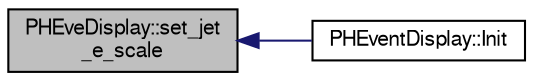 digraph "PHEveDisplay::set_jet_e_scale"
{
  bgcolor="transparent";
  edge [fontname="FreeSans",fontsize="10",labelfontname="FreeSans",labelfontsize="10"];
  node [fontname="FreeSans",fontsize="10",shape=record];
  rankdir="LR";
  Node1 [label="PHEveDisplay::set_jet\l_e_scale",height=0.2,width=0.4,color="black", fillcolor="grey75", style="filled" fontcolor="black"];
  Node1 -> Node2 [dir="back",color="midnightblue",fontsize="10",style="solid",fontname="FreeSans"];
  Node2 [label="PHEventDisplay::Init",height=0.2,width=0.4,color="black",URL="$d1/dce/classPHEventDisplay.html#acbf5f402a323d8484a9afc42922fbcfb",tooltip="Module initialization. "];
}
